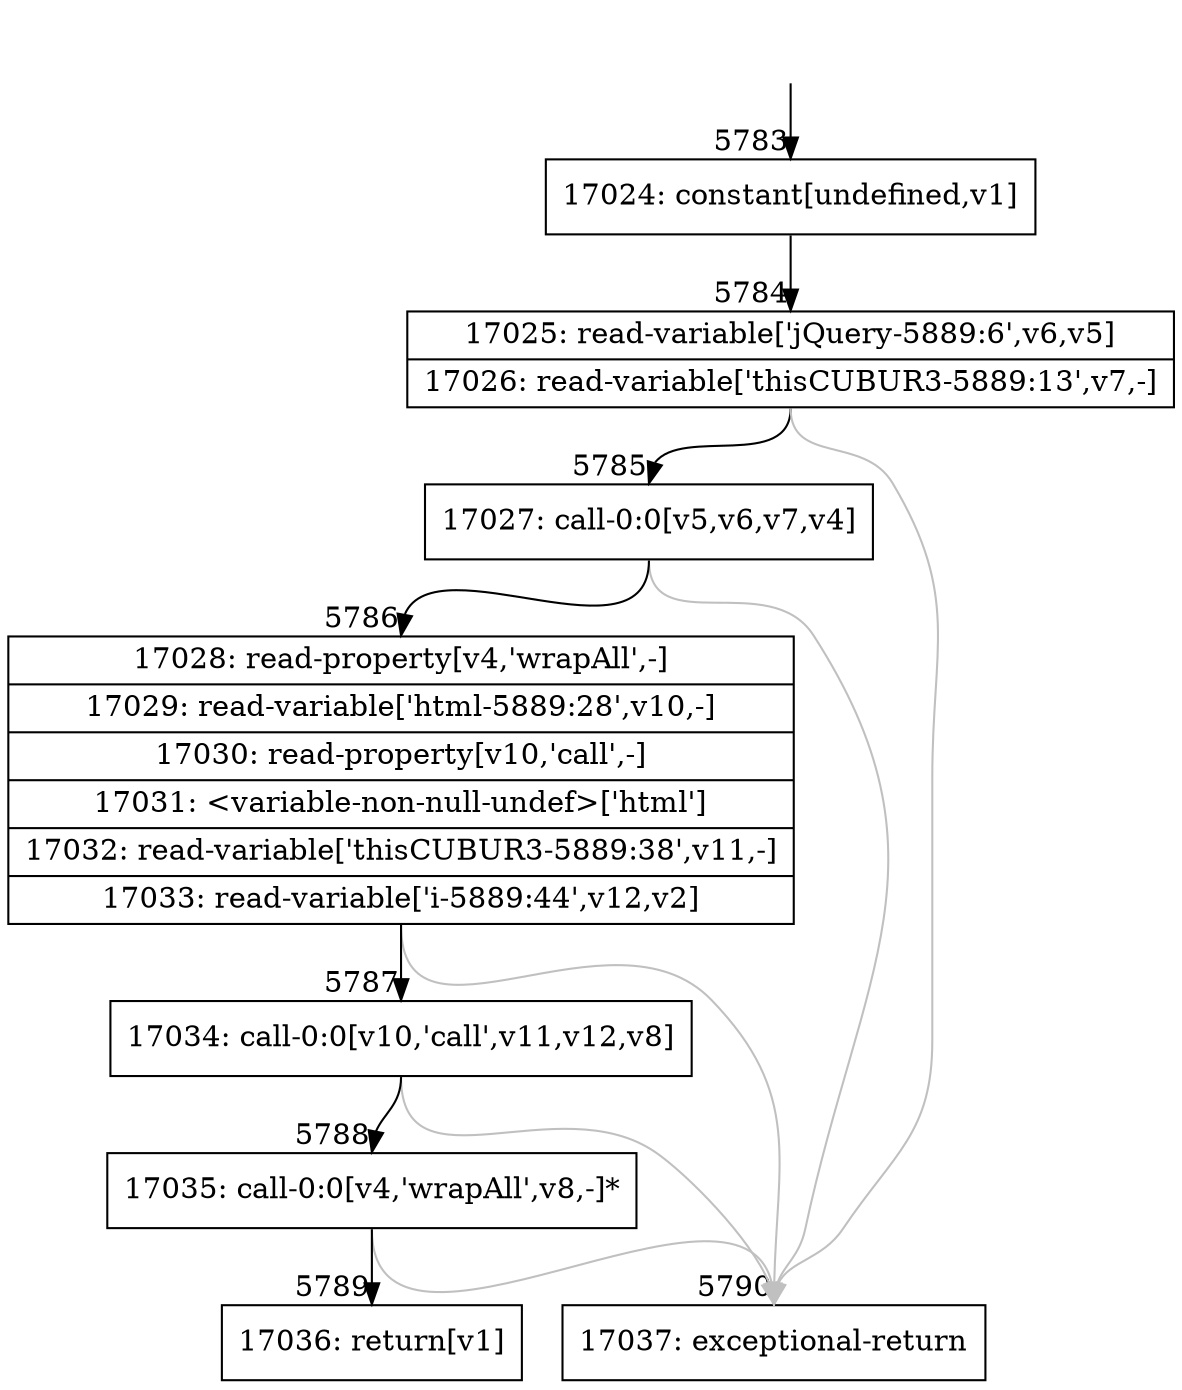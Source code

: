 digraph {
rankdir="TD"
BB_entry376[shape=none,label=""];
BB_entry376 -> BB5783 [tailport=s, headport=n, headlabel="    5783"]
BB5783 [shape=record label="{17024: constant[undefined,v1]}" ] 
BB5783 -> BB5784 [tailport=s, headport=n, headlabel="      5784"]
BB5784 [shape=record label="{17025: read-variable['jQuery-5889:6',v6,v5]|17026: read-variable['thisCUBUR3-5889:13',v7,-]}" ] 
BB5784 -> BB5785 [tailport=s, headport=n, headlabel="      5785"]
BB5784 -> BB5790 [tailport=s, headport=n, color=gray, headlabel="      5790"]
BB5785 [shape=record label="{17027: call-0:0[v5,v6,v7,v4]}" ] 
BB5785 -> BB5786 [tailport=s, headport=n, headlabel="      5786"]
BB5785 -> BB5790 [tailport=s, headport=n, color=gray]
BB5786 [shape=record label="{17028: read-property[v4,'wrapAll',-]|17029: read-variable['html-5889:28',v10,-]|17030: read-property[v10,'call',-]|17031: \<variable-non-null-undef\>['html']|17032: read-variable['thisCUBUR3-5889:38',v11,-]|17033: read-variable['i-5889:44',v12,v2]}" ] 
BB5786 -> BB5787 [tailport=s, headport=n, headlabel="      5787"]
BB5786 -> BB5790 [tailport=s, headport=n, color=gray]
BB5787 [shape=record label="{17034: call-0:0[v10,'call',v11,v12,v8]}" ] 
BB5787 -> BB5788 [tailport=s, headport=n, headlabel="      5788"]
BB5787 -> BB5790 [tailport=s, headport=n, color=gray]
BB5788 [shape=record label="{17035: call-0:0[v4,'wrapAll',v8,-]*}" ] 
BB5788 -> BB5789 [tailport=s, headport=n, headlabel="      5789"]
BB5788 -> BB5790 [tailport=s, headport=n, color=gray]
BB5789 [shape=record label="{17036: return[v1]}" ] 
BB5790 [shape=record label="{17037: exceptional-return}" ] 
}
